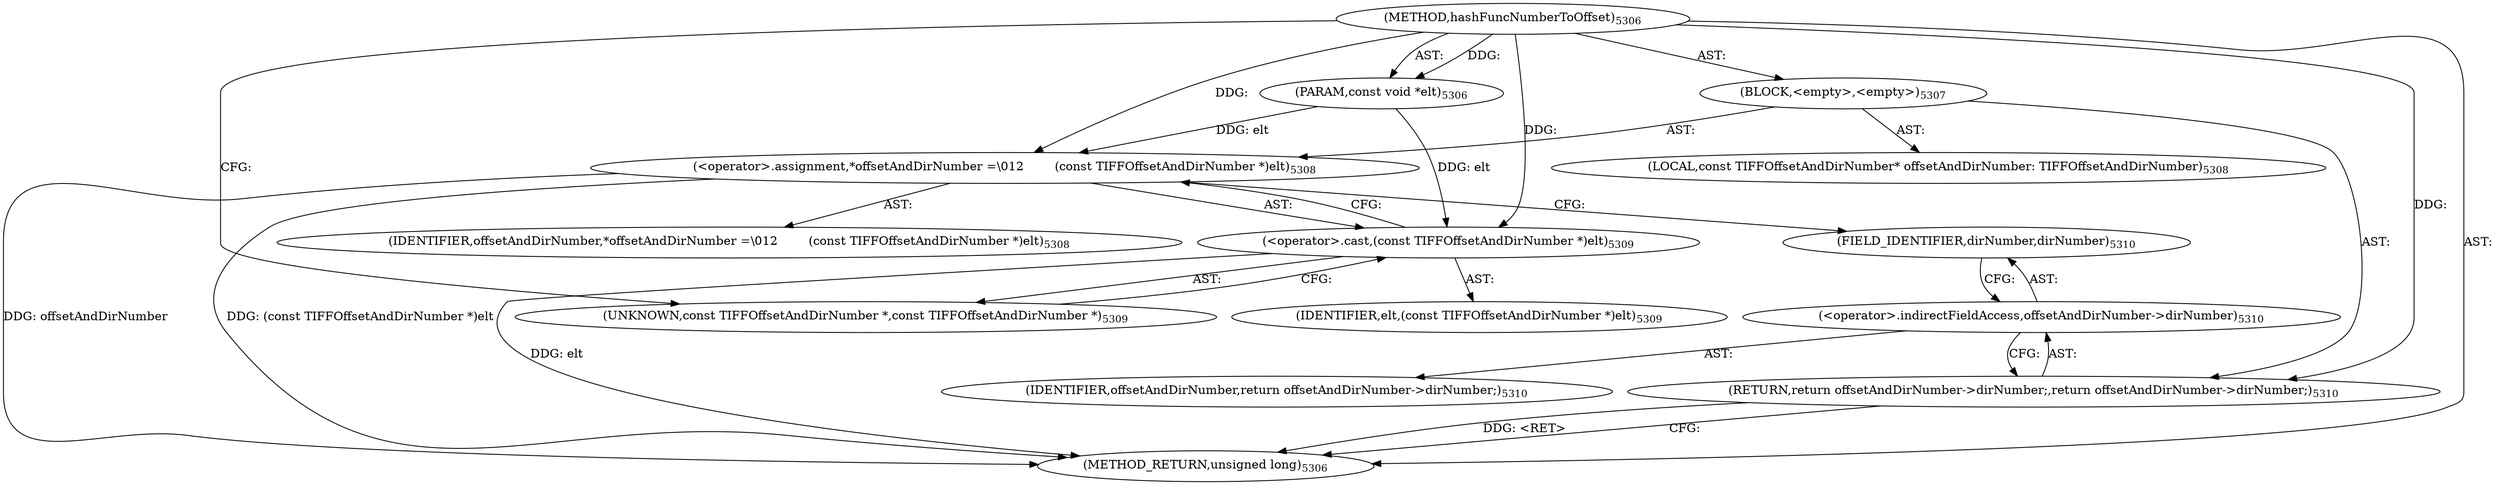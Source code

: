 digraph "hashFuncNumberToOffset" {  
"91704" [label = <(METHOD,hashFuncNumberToOffset)<SUB>5306</SUB>> ]
"91705" [label = <(PARAM,const void *elt)<SUB>5306</SUB>> ]
"91706" [label = <(BLOCK,&lt;empty&gt;,&lt;empty&gt;)<SUB>5307</SUB>> ]
"91707" [label = <(LOCAL,const TIFFOffsetAndDirNumber* offsetAndDirNumber: TIFFOffsetAndDirNumber)<SUB>5308</SUB>> ]
"91708" [label = <(&lt;operator&gt;.assignment,*offsetAndDirNumber =\012        (const TIFFOffsetAndDirNumber *)elt)<SUB>5308</SUB>> ]
"91709" [label = <(IDENTIFIER,offsetAndDirNumber,*offsetAndDirNumber =\012        (const TIFFOffsetAndDirNumber *)elt)<SUB>5308</SUB>> ]
"91710" [label = <(&lt;operator&gt;.cast,(const TIFFOffsetAndDirNumber *)elt)<SUB>5309</SUB>> ]
"91711" [label = <(UNKNOWN,const TIFFOffsetAndDirNumber *,const TIFFOffsetAndDirNumber *)<SUB>5309</SUB>> ]
"91712" [label = <(IDENTIFIER,elt,(const TIFFOffsetAndDirNumber *)elt)<SUB>5309</SUB>> ]
"91713" [label = <(RETURN,return offsetAndDirNumber-&gt;dirNumber;,return offsetAndDirNumber-&gt;dirNumber;)<SUB>5310</SUB>> ]
"91714" [label = <(&lt;operator&gt;.indirectFieldAccess,offsetAndDirNumber-&gt;dirNumber)<SUB>5310</SUB>> ]
"91715" [label = <(IDENTIFIER,offsetAndDirNumber,return offsetAndDirNumber-&gt;dirNumber;)<SUB>5310</SUB>> ]
"91716" [label = <(FIELD_IDENTIFIER,dirNumber,dirNumber)<SUB>5310</SUB>> ]
"91717" [label = <(METHOD_RETURN,unsigned long)<SUB>5306</SUB>> ]
  "91704" -> "91705"  [ label = "AST: "] 
  "91704" -> "91706"  [ label = "AST: "] 
  "91704" -> "91717"  [ label = "AST: "] 
  "91706" -> "91707"  [ label = "AST: "] 
  "91706" -> "91708"  [ label = "AST: "] 
  "91706" -> "91713"  [ label = "AST: "] 
  "91708" -> "91709"  [ label = "AST: "] 
  "91708" -> "91710"  [ label = "AST: "] 
  "91710" -> "91711"  [ label = "AST: "] 
  "91710" -> "91712"  [ label = "AST: "] 
  "91713" -> "91714"  [ label = "AST: "] 
  "91714" -> "91715"  [ label = "AST: "] 
  "91714" -> "91716"  [ label = "AST: "] 
  "91708" -> "91716"  [ label = "CFG: "] 
  "91713" -> "91717"  [ label = "CFG: "] 
  "91710" -> "91708"  [ label = "CFG: "] 
  "91714" -> "91713"  [ label = "CFG: "] 
  "91711" -> "91710"  [ label = "CFG: "] 
  "91716" -> "91714"  [ label = "CFG: "] 
  "91704" -> "91711"  [ label = "CFG: "] 
  "91713" -> "91717"  [ label = "DDG: &lt;RET&gt;"] 
  "91708" -> "91717"  [ label = "DDG: offsetAndDirNumber"] 
  "91710" -> "91717"  [ label = "DDG: elt"] 
  "91708" -> "91717"  [ label = "DDG: (const TIFFOffsetAndDirNumber *)elt"] 
  "91704" -> "91705"  [ label = "DDG: "] 
  "91705" -> "91708"  [ label = "DDG: elt"] 
  "91704" -> "91708"  [ label = "DDG: "] 
  "91704" -> "91713"  [ label = "DDG: "] 
  "91705" -> "91710"  [ label = "DDG: elt"] 
  "91704" -> "91710"  [ label = "DDG: "] 
}
